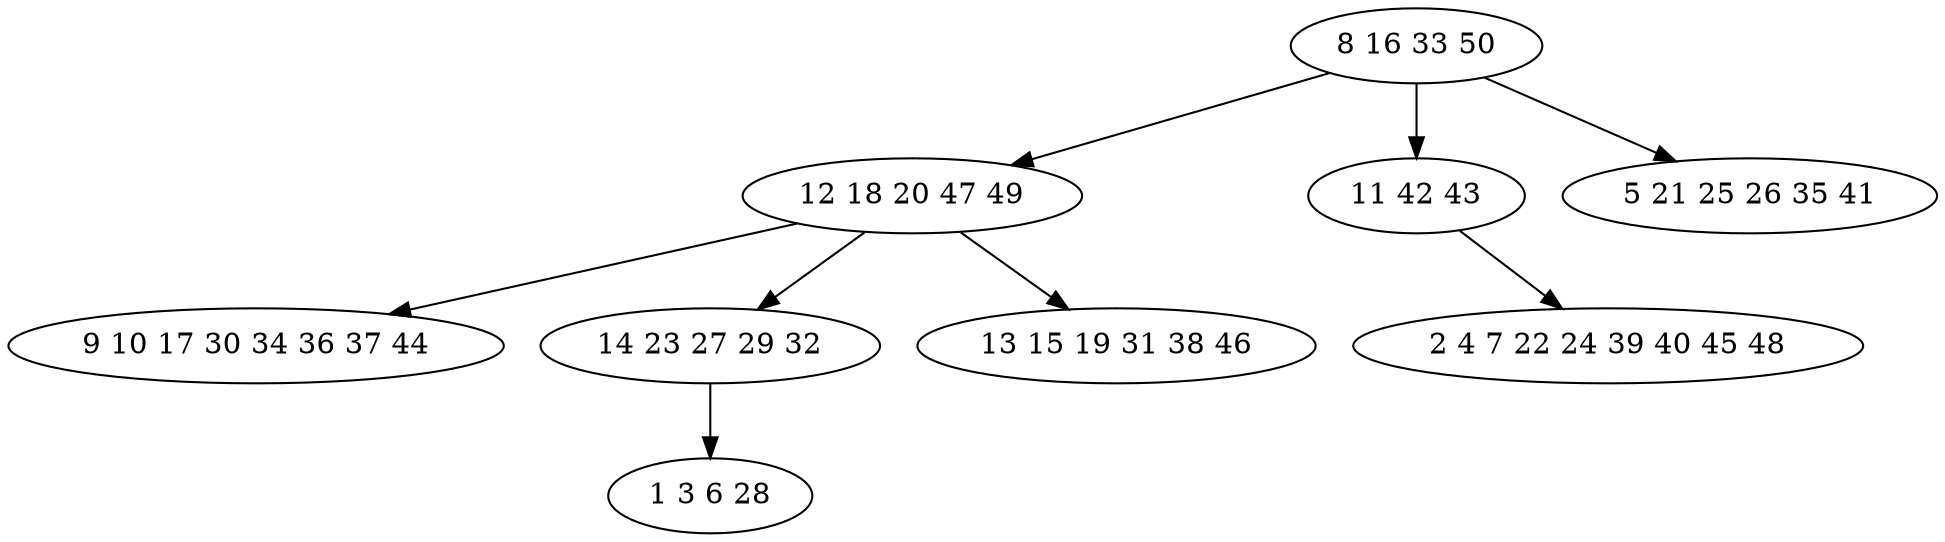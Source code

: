 digraph true_tree {
	"0" -> "1"
	"1" -> "2"
	"1" -> "3"
	"3" -> "4"
	"0" -> "5"
	"5" -> "6"
	"0" -> "7"
	"1" -> "8"
	"0" [label="8 16 33 50"];
	"1" [label="12 18 20 47 49"];
	"2" [label="9 10 17 30 34 36 37 44"];
	"3" [label="14 23 27 29 32"];
	"4" [label="1 3 6 28"];
	"5" [label="11 42 43"];
	"6" [label="2 4 7 22 24 39 40 45 48"];
	"7" [label="5 21 25 26 35 41"];
	"8" [label="13 15 19 31 38 46"];
}
